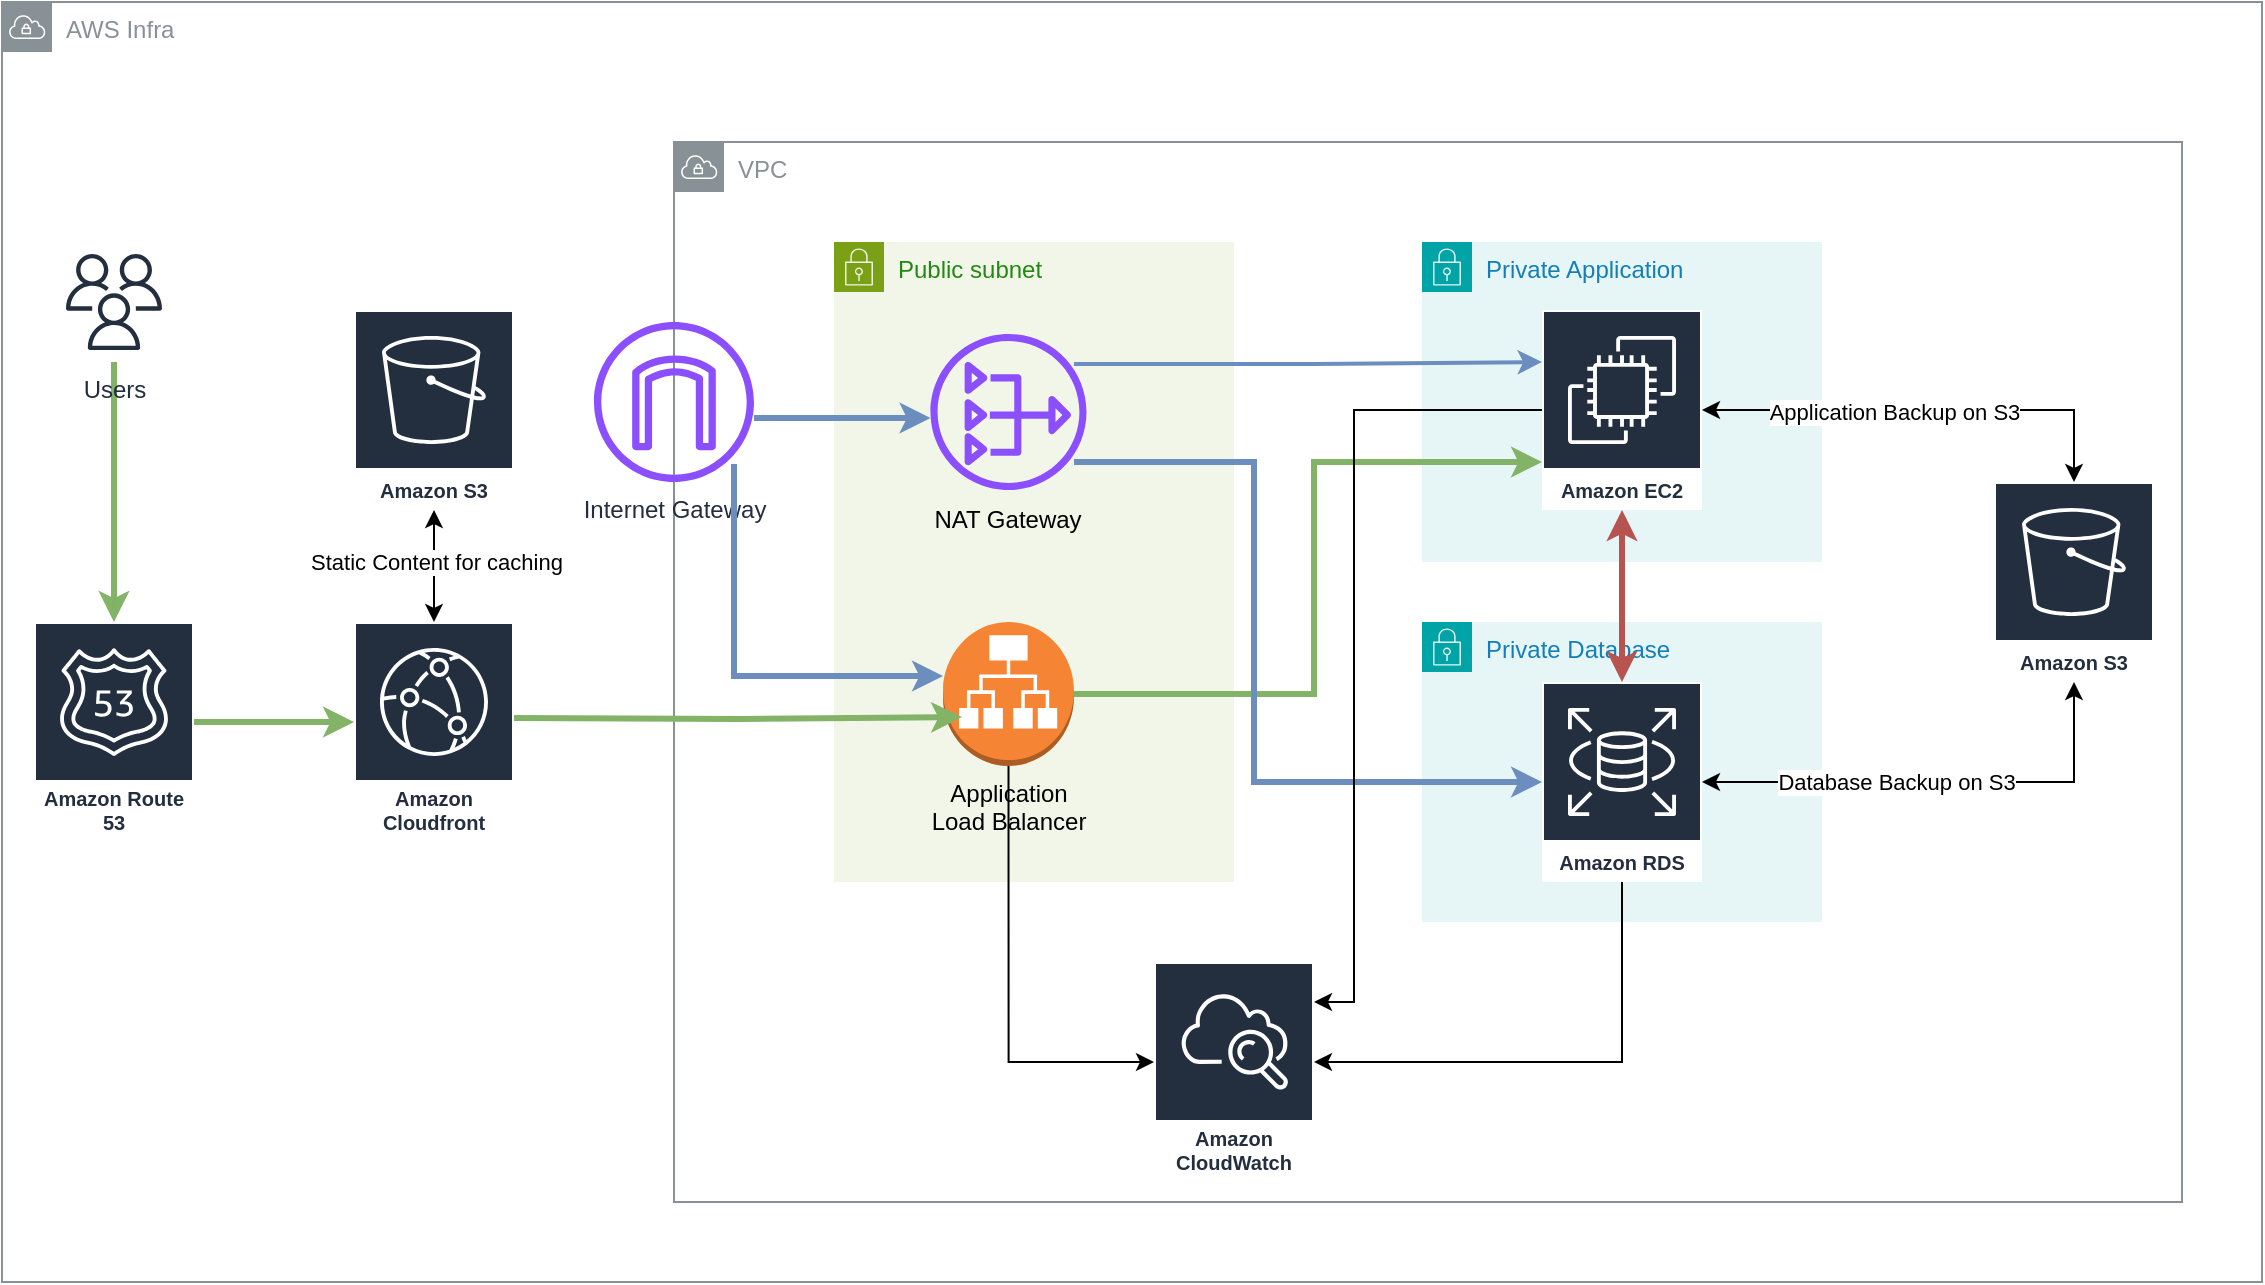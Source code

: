 <mxfile version="24.7.17">
  <diagram id="Ht1M8jgEwFfnCIfOTk4-" name="Page-1">
    <mxGraphModel dx="1480" dy="1003" grid="1" gridSize="10" guides="1" tooltips="1" connect="1" arrows="1" fold="1" page="1" pageScale="1" pageWidth="1169" pageHeight="827" background="#ffffff" math="0" shadow="0">
      <root>
        <mxCell id="0" />
        <mxCell id="1" parent="0" />
        <mxCell id="mKCqIFvBR12Fy3WNBB5l-85" value="AWS Infra" style="sketch=0;outlineConnect=0;gradientColor=none;html=1;whiteSpace=wrap;fontSize=12;fontStyle=0;shape=mxgraph.aws4.group;grIcon=mxgraph.aws4.group_vpc;strokeColor=#879196;fillColor=none;verticalAlign=top;align=left;spacingLeft=30;fontColor=#879196;dashed=0;" parent="1" vertex="1">
          <mxGeometry x="20" y="60" width="1130" height="640" as="geometry" />
        </mxCell>
        <mxCell id="X3egRULJrrAfO1y8nTuh-27" value="VPC" style="sketch=0;outlineConnect=0;gradientColor=none;html=1;whiteSpace=wrap;fontSize=12;fontStyle=0;shape=mxgraph.aws4.group;grIcon=mxgraph.aws4.group_vpc;strokeColor=#879196;fillColor=none;verticalAlign=top;align=left;spacingLeft=30;fontColor=#879196;dashed=0;" vertex="1" parent="1">
          <mxGeometry x="356" y="130" width="754" height="530" as="geometry" />
        </mxCell>
        <mxCell id="X3egRULJrrAfO1y8nTuh-54" value="Private Database" style="points=[[0,0],[0.25,0],[0.5,0],[0.75,0],[1,0],[1,0.25],[1,0.5],[1,0.75],[1,1],[0.75,1],[0.5,1],[0.25,1],[0,1],[0,0.75],[0,0.5],[0,0.25]];outlineConnect=0;gradientColor=none;html=1;whiteSpace=wrap;fontSize=12;fontStyle=0;container=1;pointerEvents=0;collapsible=0;recursiveResize=0;shape=mxgraph.aws4.group;grIcon=mxgraph.aws4.group_security_group;grStroke=0;strokeColor=#00A4A6;fillColor=#E6F6F7;verticalAlign=top;align=left;spacingLeft=30;fontColor=#147EBA;dashed=0;" vertex="1" parent="1">
          <mxGeometry x="730" y="370" width="200" height="150" as="geometry" />
        </mxCell>
        <mxCell id="X3egRULJrrAfO1y8nTuh-28" value="Private Application" style="points=[[0,0],[0.25,0],[0.5,0],[0.75,0],[1,0],[1,0.25],[1,0.5],[1,0.75],[1,1],[0.75,1],[0.5,1],[0.25,1],[0,1],[0,0.75],[0,0.5],[0,0.25]];outlineConnect=0;gradientColor=none;html=1;whiteSpace=wrap;fontSize=12;fontStyle=0;container=1;pointerEvents=0;collapsible=0;recursiveResize=0;shape=mxgraph.aws4.group;grIcon=mxgraph.aws4.group_security_group;grStroke=0;strokeColor=#00A4A6;fillColor=#E6F6F7;verticalAlign=top;align=left;spacingLeft=30;fontColor=#147EBA;dashed=0;" vertex="1" parent="1">
          <mxGeometry x="730" y="180" width="200" height="160" as="geometry" />
        </mxCell>
        <mxCell id="X3egRULJrrAfO1y8nTuh-30" value="Amazon EC2" style="sketch=0;outlineConnect=0;fontColor=#232F3E;gradientColor=none;strokeColor=#ffffff;fillColor=#232F3E;dashed=0;verticalLabelPosition=middle;verticalAlign=bottom;align=center;html=1;whiteSpace=wrap;fontSize=10;fontStyle=1;spacing=3;shape=mxgraph.aws4.productIcon;prIcon=mxgraph.aws4.ec2;" vertex="1" parent="X3egRULJrrAfO1y8nTuh-28">
          <mxGeometry x="60" y="34" width="80" height="100" as="geometry" />
        </mxCell>
        <mxCell id="X3egRULJrrAfO1y8nTuh-32" value="Public subnet" style="points=[[0,0],[0.25,0],[0.5,0],[0.75,0],[1,0],[1,0.25],[1,0.5],[1,0.75],[1,1],[0.75,1],[0.5,1],[0.25,1],[0,1],[0,0.75],[0,0.5],[0,0.25]];outlineConnect=0;gradientColor=none;html=1;whiteSpace=wrap;fontSize=12;fontStyle=0;container=1;pointerEvents=0;collapsible=0;recursiveResize=0;shape=mxgraph.aws4.group;grIcon=mxgraph.aws4.group_security_group;grStroke=0;strokeColor=#7AA116;fillColor=#F2F6E8;verticalAlign=top;align=left;spacingLeft=30;fontColor=#248814;dashed=0;" vertex="1" parent="1">
          <mxGeometry x="436" y="180" width="200" height="320" as="geometry" />
        </mxCell>
        <mxCell id="X3egRULJrrAfO1y8nTuh-33" value="Application&lt;div&gt;Load Balancer&lt;/div&gt;" style="outlineConnect=0;dashed=0;verticalLabelPosition=bottom;verticalAlign=top;align=center;html=1;shape=mxgraph.aws3.application_load_balancer;fillColor=#F58534;gradientColor=none;" vertex="1" parent="X3egRULJrrAfO1y8nTuh-32">
          <mxGeometry x="54.5" y="190" width="65.5" height="72" as="geometry" />
        </mxCell>
        <mxCell id="X3egRULJrrAfO1y8nTuh-34" value="" style="group" vertex="1" connectable="0" parent="X3egRULJrrAfO1y8nTuh-32">
          <mxGeometry x="42.25" y="46" width="90" height="108" as="geometry" />
        </mxCell>
        <mxCell id="X3egRULJrrAfO1y8nTuh-35" value="" style="sketch=0;outlineConnect=0;fontColor=#232F3E;gradientColor=none;fillColor=#8C4FFF;strokeColor=none;dashed=0;verticalLabelPosition=bottom;verticalAlign=top;align=center;html=1;fontSize=12;fontStyle=0;aspect=fixed;pointerEvents=1;shape=mxgraph.aws4.nat_gateway;" vertex="1" parent="X3egRULJrrAfO1y8nTuh-34">
          <mxGeometry x="6" width="78" height="78" as="geometry" />
        </mxCell>
        <mxCell id="X3egRULJrrAfO1y8nTuh-36" value="NAT Gateway" style="text;html=1;align=center;verticalAlign=middle;whiteSpace=wrap;rounded=0;" vertex="1" parent="X3egRULJrrAfO1y8nTuh-34">
          <mxGeometry y="78" width="90" height="30" as="geometry" />
        </mxCell>
        <mxCell id="X3egRULJrrAfO1y8nTuh-44" style="edgeStyle=orthogonalEdgeStyle;rounded=0;orthogonalLoop=1;jettySize=auto;html=1;fillColor=#dae8fc;strokeColor=#6c8ebf;strokeWidth=3;" edge="1" parent="1">
          <mxGeometry relative="1" as="geometry">
            <mxPoint x="396" y="268.0" as="sourcePoint" />
            <mxPoint x="484.25" y="268.0" as="targetPoint" />
            <Array as="points">
              <mxPoint x="416" y="268" />
              <mxPoint x="416" y="268" />
            </Array>
          </mxGeometry>
        </mxCell>
        <mxCell id="X3egRULJrrAfO1y8nTuh-39" value="Internet Gateway" style="sketch=0;outlineConnect=0;fontColor=#232F3E;gradientColor=none;fillColor=#8C4FFF;strokeColor=none;dashed=0;verticalLabelPosition=bottom;verticalAlign=top;align=center;html=1;fontSize=12;fontStyle=0;aspect=fixed;pointerEvents=1;shape=mxgraph.aws4.internet_gateway;" vertex="1" parent="1">
          <mxGeometry x="316" y="220" width="80" height="80" as="geometry" />
        </mxCell>
        <mxCell id="X3egRULJrrAfO1y8nTuh-45" style="edgeStyle=orthogonalEdgeStyle;rounded=0;orthogonalLoop=1;jettySize=auto;html=1;entryX=0;entryY=0.5;entryDx=0;entryDy=0;entryPerimeter=0;fillColor=#dae8fc;strokeColor=#6c8ebf;strokeWidth=3;" edge="1" parent="1">
          <mxGeometry relative="1" as="geometry">
            <mxPoint x="386" y="290.999" as="sourcePoint" />
            <mxPoint x="490.5" y="397" as="targetPoint" />
            <Array as="points">
              <mxPoint x="386" y="397" />
            </Array>
          </mxGeometry>
        </mxCell>
        <mxCell id="X3egRULJrrAfO1y8nTuh-46" style="edgeStyle=orthogonalEdgeStyle;rounded=0;orthogonalLoop=1;jettySize=auto;html=1;exitX=0.92;exitY=0.192;exitDx=0;exitDy=0;exitPerimeter=0;fillColor=#dae8fc;strokeColor=#6c8ebf;strokeWidth=2;" edge="1" parent="1" source="X3egRULJrrAfO1y8nTuh-35">
          <mxGeometry relative="1" as="geometry">
            <mxPoint x="562.25" y="241" as="sourcePoint" />
            <mxPoint x="790" y="240.0" as="targetPoint" />
          </mxGeometry>
        </mxCell>
        <mxCell id="X3egRULJrrAfO1y8nTuh-49" style="edgeStyle=orthogonalEdgeStyle;rounded=0;orthogonalLoop=1;jettySize=auto;html=1;fillColor=#d5e8d4;strokeColor=#82b366;strokeWidth=3;" edge="1" parent="1" source="X3egRULJrrAfO1y8nTuh-33" target="X3egRULJrrAfO1y8nTuh-30">
          <mxGeometry relative="1" as="geometry">
            <Array as="points">
              <mxPoint x="676" y="406" />
              <mxPoint x="676" y="290" />
            </Array>
          </mxGeometry>
        </mxCell>
        <mxCell id="X3egRULJrrAfO1y8nTuh-52" style="edgeStyle=orthogonalEdgeStyle;rounded=0;orthogonalLoop=1;jettySize=auto;html=1;fillColor=#d5e8d4;strokeColor=#82b366;strokeWidth=3;" edge="1" parent="1">
          <mxGeometry relative="1" as="geometry">
            <mxPoint x="116" y="420" as="sourcePoint" />
            <mxPoint x="196" y="420" as="targetPoint" />
          </mxGeometry>
        </mxCell>
        <mxCell id="X3egRULJrrAfO1y8nTuh-50" value="Amazon Route 53" style="sketch=0;outlineConnect=0;fontColor=#232F3E;gradientColor=none;strokeColor=#ffffff;fillColor=#232F3E;dashed=0;verticalLabelPosition=middle;verticalAlign=bottom;align=center;html=1;whiteSpace=wrap;fontSize=10;fontStyle=1;spacing=3;shape=mxgraph.aws4.productIcon;prIcon=mxgraph.aws4.route_53;" vertex="1" parent="1">
          <mxGeometry x="36" y="370" width="80" height="110" as="geometry" />
        </mxCell>
        <mxCell id="X3egRULJrrAfO1y8nTuh-65" style="edgeStyle=orthogonalEdgeStyle;rounded=0;orthogonalLoop=1;jettySize=auto;html=1;startArrow=classic;startFill=1;" edge="1" parent="1" source="X3egRULJrrAfO1y8nTuh-51" target="X3egRULJrrAfO1y8nTuh-64">
          <mxGeometry relative="1" as="geometry" />
        </mxCell>
        <mxCell id="X3egRULJrrAfO1y8nTuh-74" value="Static Content for caching" style="edgeLabel;html=1;align=center;verticalAlign=middle;resizable=0;points=[];" vertex="1" connectable="0" parent="X3egRULJrrAfO1y8nTuh-65">
          <mxGeometry x="0.071" y="-1" relative="1" as="geometry">
            <mxPoint as="offset" />
          </mxGeometry>
        </mxCell>
        <mxCell id="X3egRULJrrAfO1y8nTuh-51" value="Amazon Cloudfront" style="sketch=0;outlineConnect=0;fontColor=#232F3E;gradientColor=none;strokeColor=#ffffff;fillColor=#232F3E;dashed=0;verticalLabelPosition=middle;verticalAlign=bottom;align=center;html=1;whiteSpace=wrap;fontSize=10;fontStyle=1;spacing=3;shape=mxgraph.aws4.productIcon;prIcon=mxgraph.aws4.cloudfront;" vertex="1" parent="1">
          <mxGeometry x="196" y="370" width="80" height="110" as="geometry" />
        </mxCell>
        <mxCell id="X3egRULJrrAfO1y8nTuh-53" style="edgeStyle=orthogonalEdgeStyle;rounded=0;orthogonalLoop=1;jettySize=auto;html=1;entryX=0.145;entryY=0.855;entryDx=0;entryDy=0;entryPerimeter=0;fillColor=#d5e8d4;strokeColor=#82b366;strokeWidth=3;" edge="1" parent="1">
          <mxGeometry relative="1" as="geometry">
            <mxPoint x="276" y="418" as="sourcePoint" />
            <mxPoint x="499.998" y="417.56" as="targetPoint" />
          </mxGeometry>
        </mxCell>
        <mxCell id="X3egRULJrrAfO1y8nTuh-72" style="edgeStyle=orthogonalEdgeStyle;rounded=0;orthogonalLoop=1;jettySize=auto;html=1;" edge="1" parent="1" source="X3egRULJrrAfO1y8nTuh-29" target="X3egRULJrrAfO1y8nTuh-70">
          <mxGeometry relative="1" as="geometry">
            <Array as="points">
              <mxPoint x="830" y="590" />
            </Array>
          </mxGeometry>
        </mxCell>
        <mxCell id="X3egRULJrrAfO1y8nTuh-29" value="Amazon RDS" style="sketch=0;outlineConnect=0;fontColor=#232F3E;gradientColor=none;strokeColor=#ffffff;fillColor=#232F3E;dashed=0;verticalLabelPosition=middle;verticalAlign=bottom;align=center;html=1;whiteSpace=wrap;fontSize=10;fontStyle=1;spacing=3;shape=mxgraph.aws4.productIcon;prIcon=mxgraph.aws4.rds;" vertex="1" parent="1">
          <mxGeometry x="790" y="400" width="80" height="100" as="geometry" />
        </mxCell>
        <mxCell id="X3egRULJrrAfO1y8nTuh-31" style="edgeStyle=orthogonalEdgeStyle;rounded=0;orthogonalLoop=1;jettySize=auto;html=1;startArrow=classic;startFill=1;fillColor=#f8cecc;strokeColor=#b85450;strokeWidth=3;" edge="1" parent="1" source="X3egRULJrrAfO1y8nTuh-30" target="X3egRULJrrAfO1y8nTuh-29">
          <mxGeometry relative="1" as="geometry">
            <mxPoint x="851.0" y="280" as="sourcePoint" />
            <Array as="points">
              <mxPoint x="830" y="360" />
              <mxPoint x="830" y="360" />
            </Array>
          </mxGeometry>
        </mxCell>
        <mxCell id="X3egRULJrrAfO1y8nTuh-59" style="edgeStyle=orthogonalEdgeStyle;rounded=0;orthogonalLoop=1;jettySize=auto;html=1;exitX=0.92;exitY=0.821;exitDx=0;exitDy=0;exitPerimeter=0;fillColor=#dae8fc;strokeColor=#6c8ebf;strokeWidth=3;" edge="1" parent="1" source="X3egRULJrrAfO1y8nTuh-35" target="X3egRULJrrAfO1y8nTuh-29">
          <mxGeometry relative="1" as="geometry">
            <Array as="points">
              <mxPoint x="646" y="290" />
              <mxPoint x="646" y="450" />
            </Array>
          </mxGeometry>
        </mxCell>
        <mxCell id="X3egRULJrrAfO1y8nTuh-62" style="edgeStyle=orthogonalEdgeStyle;rounded=0;orthogonalLoop=1;jettySize=auto;html=1;fillColor=#d5e8d4;strokeColor=#82b366;strokeWidth=3;" edge="1" parent="1" source="X3egRULJrrAfO1y8nTuh-61" target="X3egRULJrrAfO1y8nTuh-50">
          <mxGeometry relative="1" as="geometry" />
        </mxCell>
        <mxCell id="X3egRULJrrAfO1y8nTuh-61" value="Users" style="sketch=0;outlineConnect=0;fontColor=#232F3E;gradientColor=none;strokeColor=#232F3E;fillColor=#ffffff;dashed=0;verticalLabelPosition=bottom;verticalAlign=top;align=center;html=1;fontSize=12;fontStyle=0;aspect=fixed;shape=mxgraph.aws4.resourceIcon;resIcon=mxgraph.aws4.users;" vertex="1" parent="1">
          <mxGeometry x="46" y="180" width="60" height="60" as="geometry" />
        </mxCell>
        <mxCell id="X3egRULJrrAfO1y8nTuh-64" value="Amazon S3" style="sketch=0;outlineConnect=0;fontColor=#232F3E;gradientColor=none;strokeColor=#ffffff;fillColor=#232F3E;dashed=0;verticalLabelPosition=middle;verticalAlign=bottom;align=center;html=1;whiteSpace=wrap;fontSize=10;fontStyle=1;spacing=3;shape=mxgraph.aws4.productIcon;prIcon=mxgraph.aws4.s3;" vertex="1" parent="1">
          <mxGeometry x="196" y="214" width="80" height="100" as="geometry" />
        </mxCell>
        <mxCell id="X3egRULJrrAfO1y8nTuh-69" style="edgeStyle=orthogonalEdgeStyle;rounded=0;orthogonalLoop=1;jettySize=auto;html=1;startArrow=classic;startFill=1;" edge="1" parent="1" source="X3egRULJrrAfO1y8nTuh-67" target="X3egRULJrrAfO1y8nTuh-29">
          <mxGeometry relative="1" as="geometry">
            <Array as="points">
              <mxPoint x="1056" y="450" />
            </Array>
          </mxGeometry>
        </mxCell>
        <mxCell id="X3egRULJrrAfO1y8nTuh-76" value="Database Backup on S3" style="edgeLabel;html=1;align=center;verticalAlign=middle;resizable=0;points=[];" vertex="1" connectable="0" parent="X3egRULJrrAfO1y8nTuh-69">
          <mxGeometry x="0.294" y="1" relative="1" as="geometry">
            <mxPoint x="13" y="-1" as="offset" />
          </mxGeometry>
        </mxCell>
        <mxCell id="X3egRULJrrAfO1y8nTuh-67" value="Amazon S3" style="sketch=0;outlineConnect=0;fontColor=#232F3E;gradientColor=none;strokeColor=#ffffff;fillColor=#232F3E;dashed=0;verticalLabelPosition=middle;verticalAlign=bottom;align=center;html=1;whiteSpace=wrap;fontSize=10;fontStyle=1;spacing=3;shape=mxgraph.aws4.productIcon;prIcon=mxgraph.aws4.s3;" vertex="1" parent="1">
          <mxGeometry x="1016" y="300" width="80" height="100" as="geometry" />
        </mxCell>
        <mxCell id="X3egRULJrrAfO1y8nTuh-68" style="edgeStyle=orthogonalEdgeStyle;rounded=0;orthogonalLoop=1;jettySize=auto;html=1;startArrow=classic;startFill=1;" edge="1" parent="1" source="X3egRULJrrAfO1y8nTuh-30" target="X3egRULJrrAfO1y8nTuh-67">
          <mxGeometry relative="1" as="geometry">
            <Array as="points">
              <mxPoint x="1056" y="264" />
            </Array>
          </mxGeometry>
        </mxCell>
        <mxCell id="X3egRULJrrAfO1y8nTuh-75" value="Application Backup on S3" style="edgeLabel;html=1;align=center;verticalAlign=middle;resizable=0;points=[];" vertex="1" connectable="0" parent="X3egRULJrrAfO1y8nTuh-68">
          <mxGeometry x="-0.002" y="-1" relative="1" as="geometry">
            <mxPoint x="-15" as="offset" />
          </mxGeometry>
        </mxCell>
        <mxCell id="X3egRULJrrAfO1y8nTuh-71" style="edgeStyle=orthogonalEdgeStyle;rounded=0;orthogonalLoop=1;jettySize=auto;html=1;endArrow=none;endFill=0;startArrow=classic;startFill=1;" edge="1" parent="1" source="X3egRULJrrAfO1y8nTuh-70" target="X3egRULJrrAfO1y8nTuh-30">
          <mxGeometry relative="1" as="geometry">
            <Array as="points">
              <mxPoint x="696" y="560" />
              <mxPoint x="696" y="264" />
            </Array>
          </mxGeometry>
        </mxCell>
        <mxCell id="X3egRULJrrAfO1y8nTuh-70" value="Amazon CloudWatch" style="sketch=0;outlineConnect=0;fontColor=#232F3E;gradientColor=none;strokeColor=#ffffff;fillColor=#232F3E;dashed=0;verticalLabelPosition=middle;verticalAlign=bottom;align=center;html=1;whiteSpace=wrap;fontSize=10;fontStyle=1;spacing=3;shape=mxgraph.aws4.productIcon;prIcon=mxgraph.aws4.cloudwatch;" vertex="1" parent="1">
          <mxGeometry x="596" y="540" width="80" height="110" as="geometry" />
        </mxCell>
        <mxCell id="X3egRULJrrAfO1y8nTuh-73" style="edgeStyle=orthogonalEdgeStyle;rounded=0;orthogonalLoop=1;jettySize=auto;html=1;exitX=0.5;exitY=1;exitDx=0;exitDy=0;exitPerimeter=0;" edge="1" parent="1" source="X3egRULJrrAfO1y8nTuh-33" target="X3egRULJrrAfO1y8nTuh-70">
          <mxGeometry relative="1" as="geometry">
            <Array as="points">
              <mxPoint x="523" y="590" />
            </Array>
          </mxGeometry>
        </mxCell>
      </root>
    </mxGraphModel>
  </diagram>
</mxfile>
